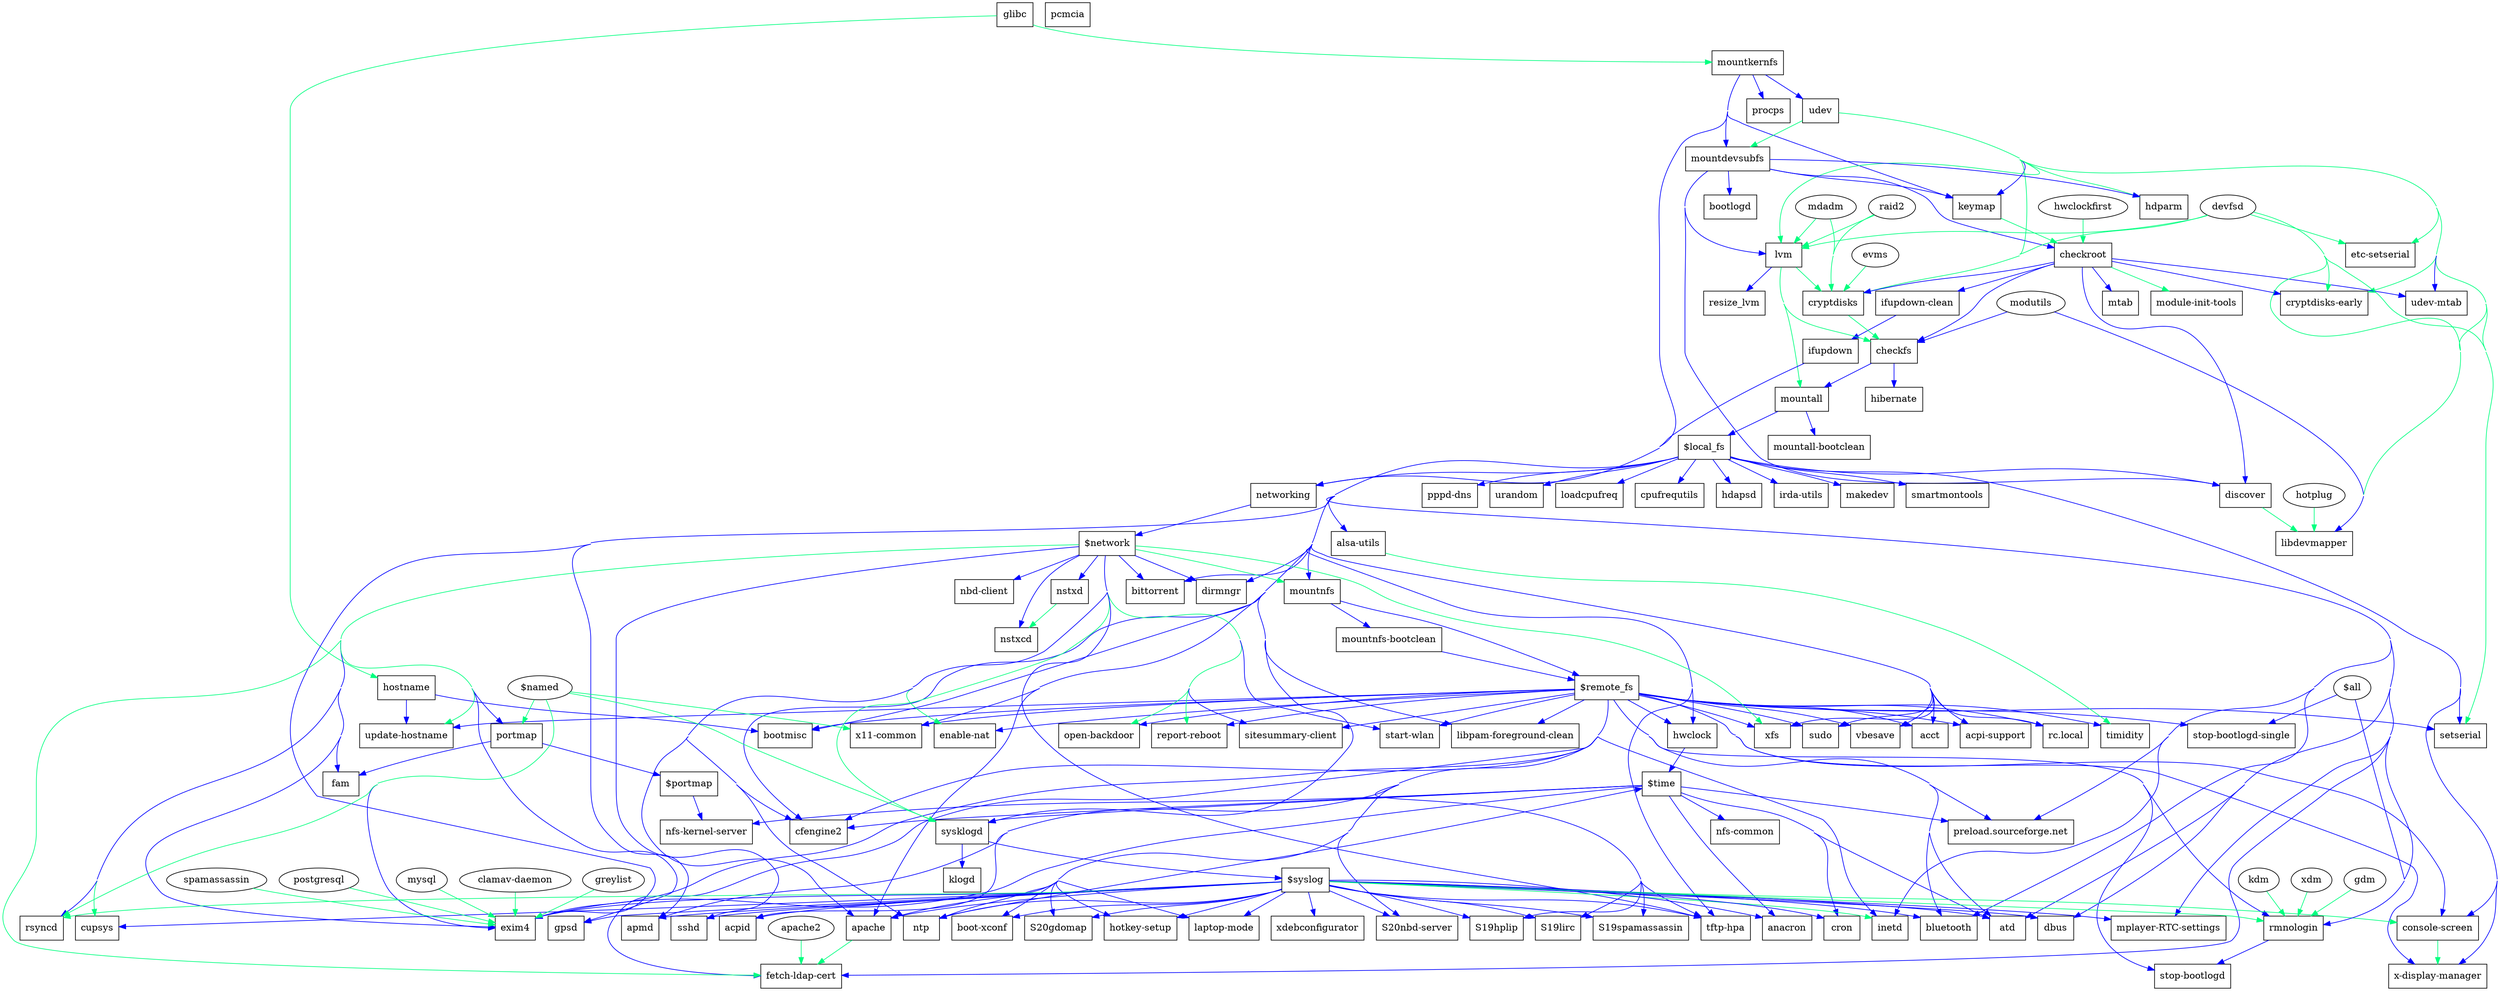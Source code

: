 # Generating graph
digraph packages {
concentrate=true;
"glibc" [shape=box];
"glibc" -> "hostname"[color=springgreen] ;
"hostname" [shape=box];
"glibc" -> "mountkernfs"[color=springgreen] ;
"mountkernfs" [shape=box];
"mountkernfs" -> "udev"[color=blue];
"udev" [shape=box];
"mountkernfs" -> "mountdevsubfs"[color=blue];
"udev" -> "mountdevsubfs"[color=springgreen] ;
"mountdevsubfs" [shape=box];
"mountdevsubfs" -> "bootlogd"[color=blue];
"bootlogd" [shape=box];
"mountdevsubfs" -> "keymap"[color=blue];
"keymap" [shape=box];
"mountkernfs" -> "keymap"[color=blue];
"udev" -> "keymap"[color=blue];
"keymap" [shape=box];
"mountdevsubfs" -> "hdparm"[color=blue];
"udev" -> "hdparm"[color=springgreen] ;
"hdparm" [shape=box];
"mountdevsubfs" -> "checkroot"[color=blue];
"keymap" -> "checkroot"[color=springgreen] ;
"hwclockfirst" -> "checkroot"[color=springgreen] ;
"checkroot" [shape=box];
"hwclock" -> "$time"[color=blue];
"$time" [shape=box];
"$local_fs" -> "hwclock"[color=blue];
"$remote_fs" -> "hwclock"[color=blue];
"hwclock" [shape=box];
"checkroot" -> "mtab"[color=blue];
"mtab" [shape=box];
"checkroot" -> "ifupdown-clean"[color=blue];
"ifupdown-clean" [shape=box];
"checkroot" -> "module-init-tools"[color=springgreen] ;
"module-init-tools" [shape=box];
"modutils" -> "libdevmapper"[color=blue];
"hotplug" -> "libdevmapper"[color=springgreen] ;
"discover" -> "libdevmapper"[color=springgreen] ;
"udev" -> "libdevmapper"[color=springgreen] ;
"devfsd" -> "libdevmapper"[color=springgreen] ;
"libdevmapper" [shape=box];
"checkroot" -> "cryptdisks-early"[color=blue];
"udev" -> "cryptdisks-early"[color=springgreen] ;
"devfsd" -> "cryptdisks-early"[color=springgreen] ;
"cryptdisks-early" [shape=box];
"mountdevsubfs" -> "lvm"[color=blue];
"udev" -> "lvm"[color=springgreen] ;
"devfsd" -> "lvm"[color=springgreen] ;
"raid2" -> "lvm"[color=springgreen] ;
"mdadm" -> "lvm"[color=springgreen] ;
"lvm" [shape=box];
"checkroot" -> "cryptdisks"[color=blue];
"udev" -> "cryptdisks"[color=springgreen] ;
"devfsd" -> "cryptdisks"[color=springgreen] ;
"raid2" -> "cryptdisks"[color=springgreen] ;
"mdadm" -> "cryptdisks"[color=springgreen] ;
"lvm" -> "cryptdisks"[color=springgreen] ;
"evms" -> "cryptdisks"[color=springgreen] ;
"cryptdisks" [shape=box];
"modutils" -> "checkfs"[color=blue];
"checkroot" -> "checkfs"[color=blue];
"lvm" -> "checkfs"[color=springgreen] ;
"cryptdisks" -> "checkfs"[color=springgreen] ;
"checkfs" [shape=box];
"devfsd" -> "etc-setserial"[color=springgreen] ;
"udev" -> "etc-setserial"[color=springgreen] ;
"etc-setserial" [shape=box];
"mountkernfs" -> "procps"[color=blue];
"procps" [shape=box];
"checkfs" -> "hibernate"[color=blue];
"hibernate" [shape=box];
"lvm" -> "resize_lvm"[color=blue];
"resize_lvm" [shape=box];
"mountall" -> "$local_fs"[color=blue];
"$local_fs" [shape=box];
"checkfs" -> "mountall"[color=blue];
"lvm" -> "mountall"[color=springgreen] ;
"mountall" [shape=box];
"mountdevsubfs" -> "discover"[color=blue];
"checkroot" -> "discover"[color=blue];
"$local_fs" -> "discover"[color=blue];
"discover" [shape=box];
"mountall" -> "mountall-bootclean"[color=blue];
"mountall-bootclean" [shape=box];
"udev" -> "udev-mtab"[color=blue];
"checkroot" -> "udev-mtab"[color=blue];
"udev-mtab" [shape=box];
"$local_fs" -> "pppd-dns"[color=blue];
"pppd-dns" [shape=box];
"ifupdown-clean" -> "ifupdown"[color=blue];
"ifupdown" [shape=box];
"networking" -> "$network"[color=blue];
"$network" [shape=box];
"mountkernfs" -> "networking"[color=blue];
"ifupdown" -> "networking"[color=blue];
"$local_fs" -> "networking"[color=blue];
"networking" [shape=box];
"pcmcia" [shape=box];
"pcmcia" [shape=box];
"portmap" -> "$portmap"[color=blue];
"$portmap" [shape=box];
"$network" -> "portmap"[color=blue];
"$named" -> "portmap"[color=springgreen] ;
"portmap" [shape=box];
"mountnfs" -> "$remote_fs"[color=blue];
"$remote_fs" [shape=box];
"$local_fs" -> "mountnfs"[color=blue];
"$network" -> "mountnfs"[color=springgreen] ;
"mountnfs" [shape=box];
"$local_fs" -> "libpam-foreground-clean"[color=blue];
"$remote_fs" -> "libpam-foreground-clean"[color=blue];
"libpam-foreground-clean" [shape=box];
"mountnfs-bootclean" -> "$remote_fs"[color=blue];
"$remote_fs" [shape=box];
"mountnfs" -> "mountnfs-bootclean"[color=blue];
"mountnfs-bootclean" [shape=box];
"$local_fs" -> "setserial"[color=blue];
"$remote_fs" -> "setserial"[color=blue];
"devfsd" -> "setserial"[color=springgreen] ;
"udev" -> "setserial"[color=springgreen] ;
"setserial" [shape=box];
"$local_fs" -> "console-screen"[color=blue];
"$remote_fs" -> "console-screen"[color=blue];
"$syslog" -> "console-screen"[color=springgreen] ;
"console-screen" [shape=box];
"$local_fs" -> "console-screen"[color=blue];
"$remote_fs" -> "console-screen"[color=blue];
"console-screen" [shape=box];
"$local_fs" -> "alsa-utils"[color=blue];
"alsa-utils" [shape=box];
"$local_fs" -> "bootmisc"[color=blue];
"hostname" -> "bootmisc"[color=blue];
"$remote_fs" -> "bootmisc"[color=blue];
"bootmisc" [shape=box];
"$local_fs" -> "urandom"[color=blue];
"urandom" [shape=box];
"$local_fs" -> "x11-common"[color=blue];
"$remote_fs" -> "x11-common"[color=blue];
"$named" -> "x11-common"[color=springgreen] ;
"x11-common" [shape=box];
"$local_fs" -> "sudo"[color=blue];
"$remote_fs" -> "sudo"[color=blue];
"sudo" [shape=box];
"$remote_fs" -> "stop-bootlogd-single"[color=blue];
"$all" -> "stop-bootlogd-single"[color=blue];
"stop-bootlogd-single" [shape=box];
"$local_fs" -> "loadcpufreq"[color=blue];
"loadcpufreq" [shape=box];
"$local_fs" -> "vbesave"[color=blue];
"$remote_fs" -> "vbesave"[color=blue];
"vbesave" [shape=box];
"sysklogd" -> "$syslog"[color=blue];
"$syslog" [shape=box];
"$local_fs" -> "sysklogd"[color=blue];
"$time" -> "sysklogd"[color=blue];
"$network" -> "sysklogd"[color=springgreen] ;
"$named" -> "sysklogd"[color=springgreen] ;
"sysklogd" [shape=box];
"sysklogd" -> "klogd"[color=blue];
"klogd" [shape=box];
"portmap" -> "$portmap"[color=blue];
"$portmap" [shape=box];
"$network" -> "portmap"[color=blue];
"$named" -> "portmap"[color=springgreen] ;
"portmap" [shape=box];
"$remote_fs" -> "S19hplip"[color=blue];
"$syslog" -> "S19hplip"[color=blue];
"S19hplip" [shape=box];
"$remote_fs" -> "S19lirc"[color=blue];
"$syslog" -> "S19lirc"[color=blue];
"S19lirc" [shape=box];
"$remote_fs" -> "S19spamassassin"[color=blue];
"$syslog" -> "S19spamassassin"[color=blue];
"S19spamassassin" [shape=box];
"$local_fs" -> "acct"[color=blue];
"$remote_fs" -> "acct"[color=blue];
"acct" [shape=box];
"$remote_fs" -> "acpid"[color=blue];
"$syslog" -> "acpid"[color=blue];
"acpid" [shape=box];
"$local_fs" -> "apmd"[color=blue];
"$remote_fs" -> "apmd"[color=blue];
"$syslog" -> "apmd"[color=blue];
"apmd" [shape=box];
"$network" -> "bittorrent"[color=blue];
"$local_fs" -> "bittorrent"[color=blue];
"bittorrent" [shape=box];
"$remote_fs" -> "boot-xconf"[color=blue];
"$syslog" -> "boot-xconf"[color=blue];
"boot-xconf" [shape=box];
"$local_fs" -> "cfengine2"[color=blue];
"$remote_fs" -> "cfengine2"[color=blue];
"$network" -> "cfengine2"[color=blue];
"$time" -> "cfengine2"[color=blue];
"cfengine2" [shape=box];
"$local_fs" -> "cpufrequtils"[color=blue];
"cpufrequtils" [shape=box];
"$syslog" -> "cupsys"[color=blue];
"$network" -> "cupsys"[color=springgreen] ;
"cupsys" [shape=box];
"$local_fs" -> "dbus"[color=blue];
"$syslog" -> "dbus"[color=blue];
"dbus" [shape=box];
"$local_fs" -> "dirmngr"[color=blue];
"$network" -> "dirmngr"[color=blue];
"dirmngr" [shape=box];
"$remote_fs" -> "enable-nat"[color=blue];
"$network" -> "enable-nat"[color=springgreen] ;
"enable-nat" [shape=box];
"$local_fs" -> "exim4"[color=blue];
"$remote_fs" -> "exim4"[color=blue];
"$syslog" -> "exim4"[color=blue];
"$named" -> "exim4"[color=blue];
"$network" -> "exim4"[color=blue];
"$time" -> "exim4"[color=blue];
"postgresql" -> "exim4"[color=springgreen] ;
"mysql" -> "exim4"[color=springgreen] ;
"clamav-daemon" -> "exim4"[color=springgreen] ;
"greylist" -> "exim4"[color=springgreen] ;
"spamassassin" -> "exim4"[color=springgreen] ;
"exim4" [shape=box];
"$remote_fs" -> "S20gdomap"[color=blue];
"$syslog" -> "S20gdomap"[color=blue];
"S20gdomap" [shape=box];
"$syslog" -> "gpsd"[color=blue];
"$network" -> "gpsd"[color=blue];
"gpsd" [shape=box];
"$local_fs" -> "hdapsd"[color=blue];
"hdapsd" [shape=box];
"$remote_fs" -> "hotkey-setup"[color=blue];
"$syslog" -> "hotkey-setup"[color=blue];
"hotkey-setup" [shape=box];
"$local_fs" -> "irda-utils"[color=blue];
"irda-utils" [shape=box];
"$remote_fs" -> "laptop-mode"[color=blue];
"$syslog" -> "laptop-mode"[color=blue];
"laptop-mode" [shape=box];
"$local_fs" -> "makedev"[color=blue];
"makedev" [shape=box];
"$local_fs" -> "mplayer-RTC-settings"[color=blue];
"$syslog" -> "mplayer-RTC-settings"[color=blue];
"mplayer-RTC-settings" [shape=box];
"$network" -> "nbd-client"[color=blue];
"nbd-client" [shape=box];
"$remote_fs" -> "S20nbd-server"[color=blue];
"$syslog" -> "S20nbd-server"[color=blue];
"S20nbd-server" [shape=box];
"$portmap" -> "nfs-kernel-server"[color=blue];
"$time" -> "nfs-kernel-server"[color=blue];
"nfs-kernel-server" [shape=box];
"$network" -> "nstxcd"[color=blue];
"nstxd" -> "nstxcd"[color=springgreen] ;
"nstxcd" [shape=box];
"$network" -> "nstxd"[color=blue];
"nstxd" [shape=box];
"$remote_fs" -> "open-backdoor"[color=blue];
"$network" -> "open-backdoor"[color=springgreen] ;
"open-backdoor" [shape=box];
"$local_fs" -> "inetd"[color=blue];
"$remote_fs" -> "inetd"[color=blue];
"$syslog" -> "inetd"[color=springgreen] ;
"inetd" [shape=box];
"$remote_fs" -> "report-reboot"[color=blue];
"$network" -> "report-reboot"[color=springgreen] ;
"report-reboot" [shape=box];
"$network" -> "rsyncd"[color=blue];
"$named" -> "rsyncd"[color=springgreen] ;
"$syslog" -> "rsyncd"[color=springgreen] ;
"rsyncd" [shape=box];
"$network" -> "sitesummary-client"[color=blue];
"$remote_fs" -> "sitesummary-client"[color=blue];
"sitesummary-client" [shape=box];
"$local_fs" -> "smartmontools"[color=blue];
"smartmontools" [shape=box];
"$network" -> "sshd"[color=blue];
"$syslog" -> "sshd"[color=blue];
"sshd" [shape=box];
"$remote_fs" -> "start-wlan"[color=blue];
"$network" -> "start-wlan"[color=blue];
"start-wlan" [shape=box];
"$local_fs" -> "tftp-hpa"[color=blue];
"$remote_fs" -> "tftp-hpa"[color=blue];
"$syslog" -> "tftp-hpa"[color=blue];
"$network" -> "tftp-hpa"[color=blue];
"tftp-hpa" [shape=box];
"$remote_fs" -> "update-hostname"[color=blue];
"hostname" -> "update-hostname"[color=blue];
"$network" -> "update-hostname"[color=springgreen] ;
"update-hostname" [shape=box];
"$syslog" -> "xdebconfigurator"[color=blue];
"xdebconfigurator" [shape=box];
"$local_fs" -> "xfs"[color=blue];
"$remote_fs" -> "xfs"[color=blue];
"$network" -> "xfs"[color=springgreen] ;
"xfs" [shape=box];
"$network" -> "fam"[color=blue];
"portmap" -> "fam"[color=blue];
"fam" [shape=box];
"$time" -> "nfs-common"[color=blue];
"nfs-common" [shape=box];
"ntp" -> "$time"[color=blue];
"$time" [shape=box];
"$network" -> "ntp"[color=blue];
"$remote_fs" -> "ntp"[color=blue];
"$syslog" -> "ntp"[color=blue];
"ntp" [shape=box];
"$local_fs" -> "bluetooth"[color=blue];
"$syslog" -> "bluetooth"[color=blue];
"$remote_fs" -> "bluetooth"[color=blue];
"bluetooth" [shape=box];
"$syslog" -> "anacron"[color=blue];
"$time" -> "anacron"[color=blue];
"anacron" [shape=box];
"$syslog" -> "atd"[color=blue];
"$time" -> "atd"[color=blue];
"$local_fs" -> "atd"[color=blue];
"$remote_fs" -> "atd"[color=blue];
"atd" [shape=box];
"$syslog" -> "cron"[color=blue];
"$time" -> "cron"[color=blue];
"cron" [shape=box];
"$local_fs" -> "apache"[color=blue];
"$remote_fs" -> "apache"[color=blue];
"$network" -> "apache"[color=blue];
"$syslog" -> "apache"[color=blue];
"apache" [shape=box];
"$local_fs" -> "fetch-ldap-cert"[color=blue];
"$remote_fs" -> "fetch-ldap-cert"[color=blue];
"$network" -> "fetch-ldap-cert"[color=springgreen] ;
"apache" -> "fetch-ldap-cert"[color=springgreen] ;
"apache2" -> "fetch-ldap-cert"[color=springgreen] ;
"fetch-ldap-cert" [shape=box];
"$local_fs" -> "preload.sourceforge.net"[color=blue];
"$remote_fs" -> "preload.sourceforge.net"[color=blue];
"$time" -> "preload.sourceforge.net"[color=blue];
"preload.sourceforge.net" [shape=box];
"$local_fs" -> "acpi-support"[color=blue];
"$remote_fs" -> "acpi-support"[color=blue];
"acpi-support" [shape=box];
"$local_fs" -> "x-display-manager"[color=blue];
"$remote_fs" -> "x-display-manager"[color=blue];
"console-screen" -> "x-display-manager"[color=springgreen] ;
"x-display-manager" [shape=box];
"$local_fs" -> "rc.local"[color=blue];
"$remote_fs" -> "rc.local"[color=blue];
"rc.local" [shape=box];
"$local_fs" -> "rmnologin"[color=blue];
"$remote_fs" -> "rmnologin"[color=blue];
"$all" -> "rmnologin"[color=blue];
"kdm" -> "rmnologin"[color=springgreen] ;
"xdm" -> "rmnologin"[color=springgreen] ;
"gdm" -> "rmnologin"[color=springgreen] ;
"$syslog" -> "rmnologin"[color=springgreen] ;
"rmnologin" [shape=box];
"$remote_fs" -> "stop-bootlogd"[color=blue];
"rmnologin" -> "stop-bootlogd"[color=blue];
"stop-bootlogd" [shape=box];
"$remote_fs" -> "timidity"[color=blue];
"alsa-utils" -> "timidity"[color=springgreen] ;
"timidity" [shape=box];
}
